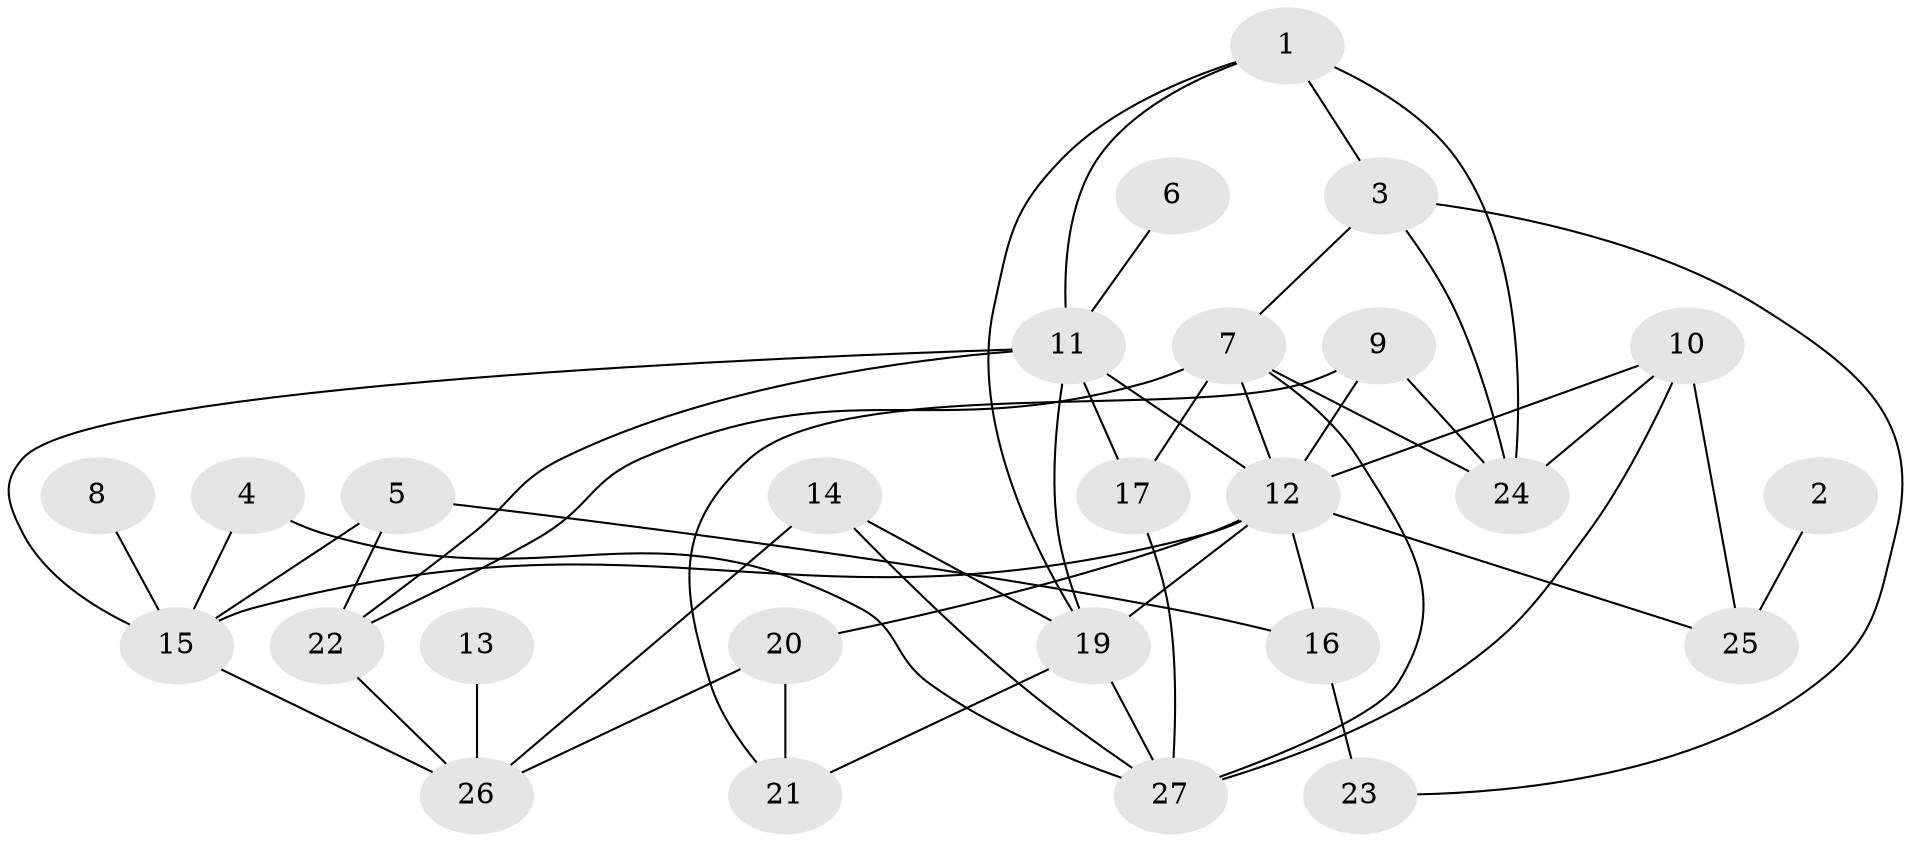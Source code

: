 // original degree distribution, {3: 0.32075471698113206, 6: 0.03773584905660377, 5: 0.09433962264150944, 2: 0.20754716981132076, 4: 0.18867924528301888, 8: 0.018867924528301886, 1: 0.11320754716981132, 0: 0.018867924528301886}
// Generated by graph-tools (version 1.1) at 2025/00/03/09/25 03:00:43]
// undirected, 26 vertices, 49 edges
graph export_dot {
graph [start="1"]
  node [color=gray90,style=filled];
  1;
  2;
  3;
  4;
  5;
  6;
  7;
  8;
  9;
  10;
  11;
  12;
  13;
  14;
  15;
  16;
  17;
  19;
  20;
  21;
  22;
  23;
  24;
  25;
  26;
  27;
  1 -- 3 [weight=1.0];
  1 -- 11 [weight=1.0];
  1 -- 19 [weight=1.0];
  1 -- 24 [weight=1.0];
  2 -- 25 [weight=1.0];
  3 -- 7 [weight=1.0];
  3 -- 23 [weight=1.0];
  3 -- 24 [weight=1.0];
  4 -- 15 [weight=2.0];
  4 -- 27 [weight=1.0];
  5 -- 15 [weight=1.0];
  5 -- 16 [weight=1.0];
  5 -- 22 [weight=1.0];
  6 -- 11 [weight=2.0];
  7 -- 12 [weight=1.0];
  7 -- 17 [weight=1.0];
  7 -- 22 [weight=1.0];
  7 -- 24 [weight=1.0];
  7 -- 27 [weight=1.0];
  8 -- 15 [weight=1.0];
  9 -- 12 [weight=1.0];
  9 -- 21 [weight=1.0];
  9 -- 24 [weight=3.0];
  10 -- 12 [weight=1.0];
  10 -- 24 [weight=1.0];
  10 -- 25 [weight=2.0];
  10 -- 27 [weight=1.0];
  11 -- 12 [weight=1.0];
  11 -- 15 [weight=1.0];
  11 -- 17 [weight=1.0];
  11 -- 19 [weight=1.0];
  11 -- 22 [weight=1.0];
  12 -- 15 [weight=1.0];
  12 -- 16 [weight=1.0];
  12 -- 19 [weight=1.0];
  12 -- 20 [weight=1.0];
  12 -- 25 [weight=1.0];
  13 -- 26 [weight=1.0];
  14 -- 19 [weight=1.0];
  14 -- 26 [weight=1.0];
  14 -- 27 [weight=1.0];
  15 -- 26 [weight=1.0];
  16 -- 23 [weight=1.0];
  17 -- 27 [weight=1.0];
  19 -- 21 [weight=1.0];
  19 -- 27 [weight=1.0];
  20 -- 21 [weight=1.0];
  20 -- 26 [weight=1.0];
  22 -- 26 [weight=1.0];
}
